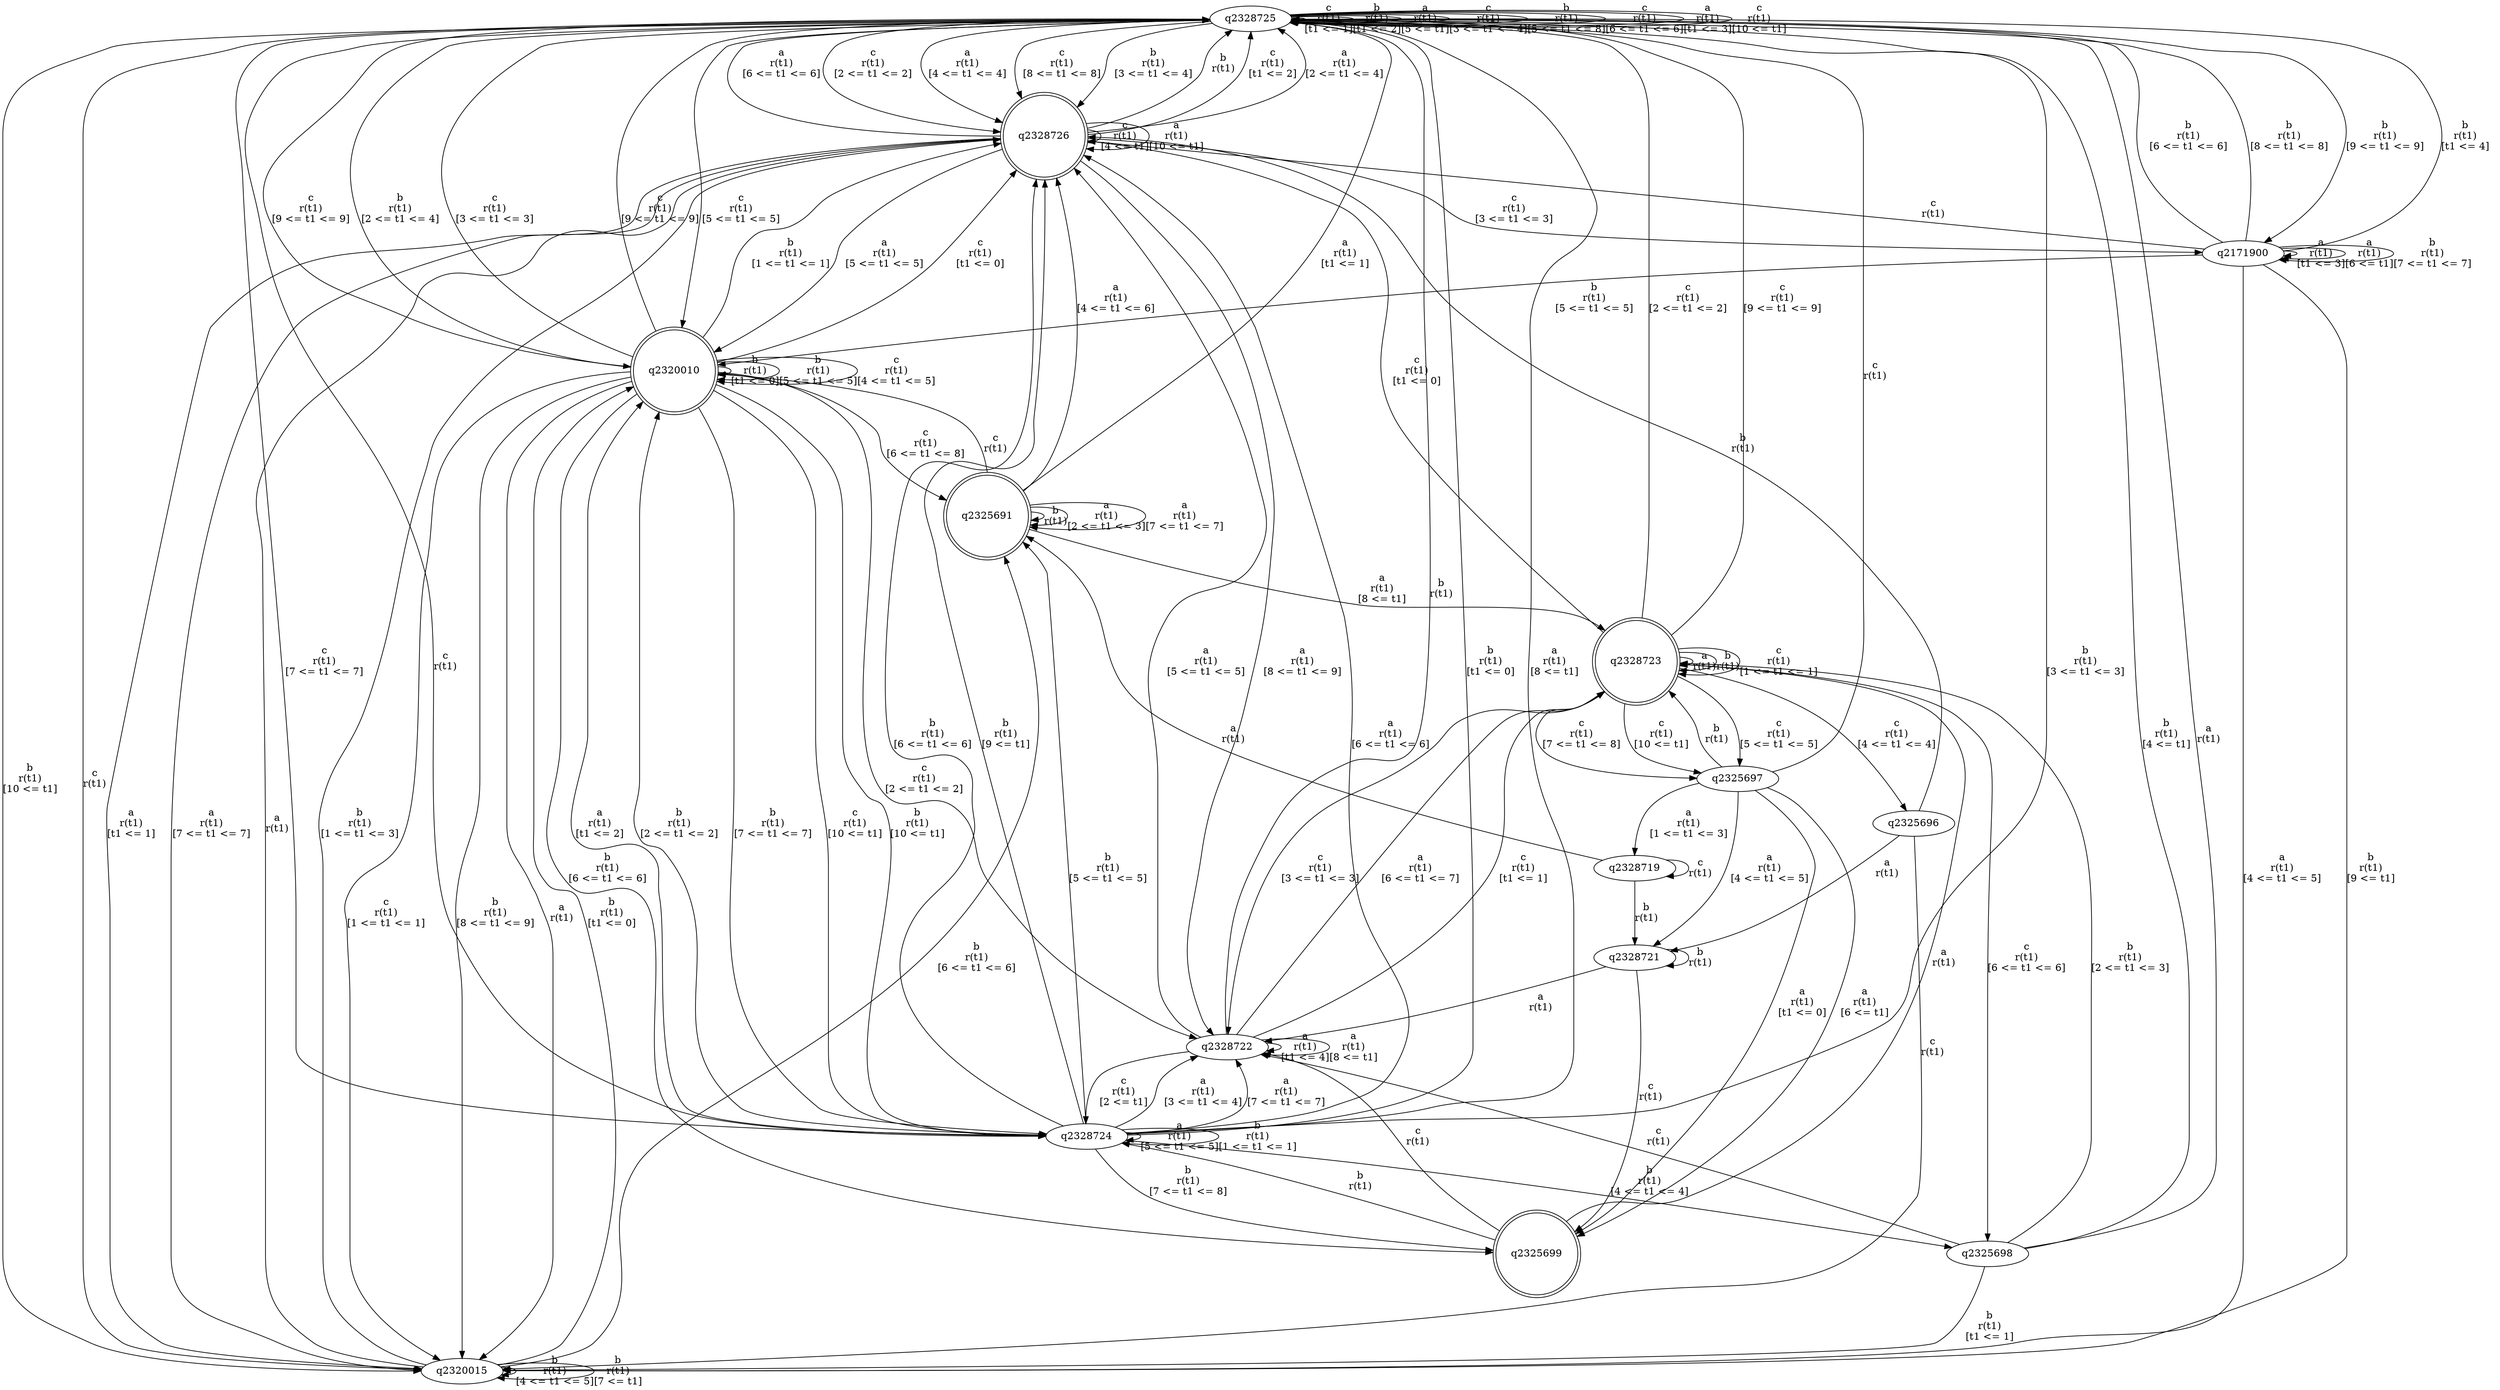 digraph "tests_1/test65/solution101/solution_verwer" {
	q2328725[label=q2328725]
	q2328726[label=q2328726 shape=doublecircle]
	q2320015[label=q2320015]
	q2320010[label=q2320010 shape=doublecircle]
	q2328722[label=q2328722]
	q2328724[label=q2328724]
	q2325698[label=q2325698]
	q2328723[label=q2328723 shape=doublecircle]
	q2325696[label=q2325696]
	q2328721[label=q2328721]
	q2325699[label=q2325699 shape=doublecircle]
	q2325697[label=q2325697]
	q2328719[label=q2328719]
	q2325691[label=q2325691 shape=doublecircle]
	q2171900[label=q2171900]
	q2328725 -> q2328725[label="c\nr(t1)\n[t1 <= 1]"]
	q2328725 -> q2328726[label="c\nr(t1)\n[2 <= t1 <= 2]"]
	q2328726 -> q2328725[label="b\nr(t1)\n"]
	q2328726 -> q2320015[label="a\nr(t1)\n[t1 <= 1]"]
	q2320015 -> q2328725[label="c\nr(t1)\n"]
	q2320015 -> q2328726[label="a\nr(t1)\n"]
	q2320015 -> q2320010[label="b\nr(t1)\n[t1 <= 0]"]
	q2320010 -> q2320015[label="a\nr(t1)\n"]
	q2320010 -> q2320010[label="b\nr(t1)\n[t1 <= 0]"]
	q2320010 -> q2328726[label="c\nr(t1)\n[t1 <= 0]"]
	q2320010 -> q2328726[label="b\nr(t1)\n[1 <= t1 <= 1]"]
	q2320010 -> q2320015[label="c\nr(t1)\n[1 <= t1 <= 1]"]
	q2320010 -> q2328725[label="b\nr(t1)\n[2 <= t1 <= 4]"]
	q2320010 -> q2328722[label="c\nr(t1)\n[2 <= t1 <= 2]"]
	q2328722 -> q2328725[label="b\nr(t1)\n"]
	q2328722 -> q2328724[label="c\nr(t1)\n[2 <= t1]"]
	q2328724 -> q2328725[label="c\nr(t1)\n"]
	q2328724 -> q2328725[label="b\nr(t1)\n[t1 <= 0]"]
	q2328724 -> q2328724[label="a\nr(t1)\n[5 <= t1 <= 5]"]
	q2328724 -> q2320010[label="a\nr(t1)\n[t1 <= 2]"]
	q2328724 -> q2328722[label="a\nr(t1)\n[3 <= t1 <= 4]"]
	q2328724 -> q2328724[label="b\nr(t1)\n[1 <= t1 <= 1]"]
	q2328724 -> q2328726[label="a\nr(t1)\n[6 <= t1 <= 6]"]
	q2328724 -> q2320010[label="b\nr(t1)\n[2 <= t1 <= 2]"]
	q2328724 -> q2328722[label="a\nr(t1)\n[7 <= t1 <= 7]"]
	q2328724 -> q2328725[label="a\nr(t1)\n[8 <= t1]"]
	q2328724 -> q2328725[label="b\nr(t1)\n[3 <= t1 <= 3]"]
	q2328724 -> q2325698[label="b\nr(t1)\n[4 <= t1 <= 4]"]
	q2325698 -> q2328725[label="a\nr(t1)\n"]
	q2325698 -> q2328722[label="c\nr(t1)\n"]
	q2325698 -> q2320015[label="b\nr(t1)\n[t1 <= 1]"]
	q2325698 -> q2328723[label="b\nr(t1)\n[2 <= t1 <= 3]"]
	q2328723 -> q2328723[label="a\nr(t1)\n"]
	q2328723 -> q2328723[label="b\nr(t1)\n"]
	q2328723 -> q2328726[label="c\nr(t1)\n[t1 <= 0]"]
	q2328723 -> q2328723[label="c\nr(t1)\n[1 <= t1 <= 1]"]
	q2328723 -> q2328725[label="c\nr(t1)\n[2 <= t1 <= 2]"]
	q2328723 -> q2328722[label="c\nr(t1)\n[3 <= t1 <= 3]"]
	q2328723 -> q2325696[label="c\nr(t1)\n[4 <= t1 <= 4]"]
	q2325696 -> q2328721[label="a\nr(t1)\n"]
	q2328721 -> q2325699[label="c\nr(t1)\n"]
	q2325699 -> q2328724[label="b\nr(t1)\n"]
	q2325699 -> q2328723[label="a\nr(t1)\n"]
	q2325699 -> q2328722[label="c\nr(t1)\n"]
	q2328721 -> q2328721[label="b\nr(t1)\n"]
	q2328721 -> q2328722[label="a\nr(t1)\n"]
	q2325696 -> q2328726[label="b\nr(t1)\n"]
	q2325696 -> q2320015[label="c\nr(t1)\n"]
	q2328723 -> q2325697[label="c\nr(t1)\n[5 <= t1 <= 5]"]
	q2325697 -> q2328723[label="b\nr(t1)\n"]
	q2325697 -> q2328725[label="c\nr(t1)\n"]
	q2325697 -> q2325699[label="a\nr(t1)\n[t1 <= 0]"]
	q2325697 -> q2328719[label="a\nr(t1)\n[1 <= t1 <= 3]"]
	q2328719 -> q2328719[label="c\nr(t1)\n"]
	q2328719 -> q2325691[label="a\nr(t1)\n"]
	q2325691 -> q2320010[label="c\nr(t1)\n"]
	q2325691 -> q2325691[label="b\nr(t1)\n"]
	q2325691 -> q2328725[label="a\nr(t1)\n[t1 <= 1]"]
	q2325691 -> q2325691[label="a\nr(t1)\n[2 <= t1 <= 3]"]
	q2325691 -> q2328726[label="a\nr(t1)\n[4 <= t1 <= 6]"]
	q2325691 -> q2325691[label="a\nr(t1)\n[7 <= t1 <= 7]"]
	q2325691 -> q2328723[label="a\nr(t1)\n[8 <= t1]"]
	q2328719 -> q2328721[label="b\nr(t1)\n"]
	q2325697 -> q2328721[label="a\nr(t1)\n[4 <= t1 <= 5]"]
	q2325697 -> q2325699[label="a\nr(t1)\n[6 <= t1]"]
	q2328723 -> q2325698[label="c\nr(t1)\n[6 <= t1 <= 6]"]
	q2328723 -> q2325697[label="c\nr(t1)\n[7 <= t1 <= 8]"]
	q2328723 -> q2328725[label="c\nr(t1)\n[9 <= t1 <= 9]"]
	q2328723 -> q2325697[label="c\nr(t1)\n[10 <= t1]"]
	q2325698 -> q2328725[label="b\nr(t1)\n[4 <= t1]"]
	q2328724 -> q2325691[label="b\nr(t1)\n[5 <= t1 <= 5]"]
	q2328724 -> q2328726[label="b\nr(t1)\n[6 <= t1 <= 6]"]
	q2328724 -> q2325699[label="b\nr(t1)\n[7 <= t1 <= 8]"]
	q2328724 -> q2328726[label="b\nr(t1)\n[9 <= t1]"]
	q2328722 -> q2328722[label="a\nr(t1)\n[t1 <= 4]"]
	q2328722 -> q2328726[label="a\nr(t1)\n[5 <= t1 <= 5]"]
	q2328722 -> q2328723[label="a\nr(t1)\n[6 <= t1 <= 7]"]
	q2328722 -> q2328722[label="a\nr(t1)\n[8 <= t1]"]
	q2328722 -> q2328723[label="c\nr(t1)\n[t1 <= 1]"]
	q2320010 -> q2320010[label="b\nr(t1)\n[5 <= t1 <= 5]"]
	q2320010 -> q2328725[label="c\nr(t1)\n[3 <= t1 <= 3]"]
	q2320010 -> q2325699[label="b\nr(t1)\n[6 <= t1 <= 6]"]
	q2320010 -> q2320010[label="c\nr(t1)\n[4 <= t1 <= 5]"]
	q2320010 -> q2328724[label="b\nr(t1)\n[7 <= t1 <= 7]"]
	q2320010 -> q2325691[label="c\nr(t1)\n[6 <= t1 <= 8]"]
	q2320010 -> q2328725[label="c\nr(t1)\n[9 <= t1 <= 9]"]
	q2320010 -> q2328724[label="c\nr(t1)\n[10 <= t1]"]
	q2320010 -> q2328724[label="b\nr(t1)\n[10 <= t1]"]
	q2320010 -> q2320015[label="b\nr(t1)\n[8 <= t1 <= 9]"]
	q2320015 -> q2328726[label="b\nr(t1)\n[1 <= t1 <= 3]"]
	q2320015 -> q2320015[label="b\nr(t1)\n[4 <= t1 <= 5]"]
	q2320015 -> q2325691[label="b\nr(t1)\n[6 <= t1 <= 6]"]
	q2320015 -> q2320015[label="b\nr(t1)\n[7 <= t1]"]
	q2328726 -> q2328725[label="c\nr(t1)\n[t1 <= 2]"]
	q2328726 -> q2328725[label="a\nr(t1)\n[2 <= t1 <= 4]"]
	q2328726 -> q2171900[label="c\nr(t1)\n[3 <= t1 <= 3]"]
	q2171900 -> q2328726[label="c\nr(t1)\n"]
	q2171900 -> q2328725[label="b\nr(t1)\n[t1 <= 4]"]
	q2171900 -> q2171900[label="a\nr(t1)\n[t1 <= 3]"]
	q2171900 -> q2320015[label="a\nr(t1)\n[4 <= t1 <= 5]"]
	q2171900 -> q2171900[label="a\nr(t1)\n[6 <= t1]"]
	q2171900 -> q2320010[label="b\nr(t1)\n[5 <= t1 <= 5]"]
	q2171900 -> q2328725[label="b\nr(t1)\n[6 <= t1 <= 6]"]
	q2171900 -> q2171900[label="b\nr(t1)\n[7 <= t1 <= 7]"]
	q2171900 -> q2328725[label="b\nr(t1)\n[8 <= t1 <= 8]"]
	q2171900 -> q2320015[label="b\nr(t1)\n[9 <= t1]"]
	q2328726 -> q2328726[label="c\nr(t1)\n[4 <= t1]"]
	q2328726 -> q2320010[label="a\nr(t1)\n[5 <= t1 <= 5]"]
	q2328726 -> q2328725[label="a\nr(t1)\n[6 <= t1 <= 6]"]
	q2328726 -> q2320015[label="a\nr(t1)\n[7 <= t1 <= 7]"]
	q2328726 -> q2328726[label="a\nr(t1)\n[10 <= t1]"]
	q2328726 -> q2328722[label="a\nr(t1)\n[8 <= t1 <= 9]"]
	q2328725 -> q2328725[label="b\nr(t1)\n[t1 <= 2]"]
	q2328725 -> q2171900[label="b\nr(t1)\n[9 <= t1 <= 9]"]
	q2328725 -> q2320015[label="b\nr(t1)\n[10 <= t1]"]
	q2328725 -> q2328726[label="a\nr(t1)\n[4 <= t1 <= 4]"]
	q2328725 -> q2328725[label="a\nr(t1)\n[5 <= t1]"]
	q2328725 -> q2328725[label="c\nr(t1)\n[3 <= t1 <= 4]"]
	q2328725 -> q2320010[label="c\nr(t1)\n[5 <= t1 <= 5]"]
	q2328725 -> q2328725[label="b\nr(t1)\n[5 <= t1 <= 8]"]
	q2328725 -> q2328725[label="c\nr(t1)\n[6 <= t1 <= 6]"]
	q2328725 -> q2328724[label="c\nr(t1)\n[7 <= t1 <= 7]"]
	q2328725 -> q2328725[label="a\nr(t1)\n[t1 <= 3]"]
	q2328725 -> q2328726[label="c\nr(t1)\n[8 <= t1 <= 8]"]
	q2328725 -> q2320010[label="c\nr(t1)\n[9 <= t1 <= 9]"]
	q2328725 -> q2328725[label="c\nr(t1)\n[10 <= t1]"]
	q2328725 -> q2328726[label="b\nr(t1)\n[3 <= t1 <= 4]"]
}
